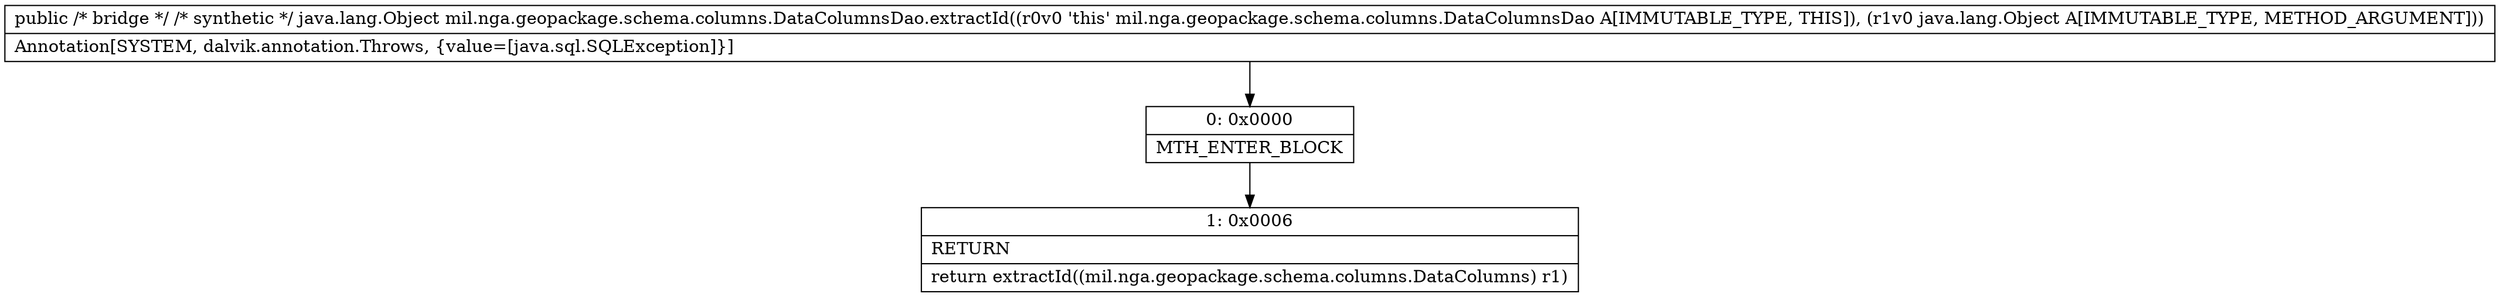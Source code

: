 digraph "CFG formil.nga.geopackage.schema.columns.DataColumnsDao.extractId(Ljava\/lang\/Object;)Ljava\/lang\/Object;" {
Node_0 [shape=record,label="{0\:\ 0x0000|MTH_ENTER_BLOCK\l}"];
Node_1 [shape=record,label="{1\:\ 0x0006|RETURN\l|return extractId((mil.nga.geopackage.schema.columns.DataColumns) r1)\l}"];
MethodNode[shape=record,label="{public \/* bridge *\/ \/* synthetic *\/ java.lang.Object mil.nga.geopackage.schema.columns.DataColumnsDao.extractId((r0v0 'this' mil.nga.geopackage.schema.columns.DataColumnsDao A[IMMUTABLE_TYPE, THIS]), (r1v0 java.lang.Object A[IMMUTABLE_TYPE, METHOD_ARGUMENT]))  | Annotation[SYSTEM, dalvik.annotation.Throws, \{value=[java.sql.SQLException]\}]\l}"];
MethodNode -> Node_0;
Node_0 -> Node_1;
}

